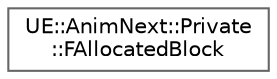 digraph "Graphical Class Hierarchy"
{
 // INTERACTIVE_SVG=YES
 // LATEX_PDF_SIZE
  bgcolor="transparent";
  edge [fontname=Helvetica,fontsize=10,labelfontname=Helvetica,labelfontsize=10];
  node [fontname=Helvetica,fontsize=10,shape=box,height=0.2,width=0.4];
  rankdir="LR";
  Node0 [id="Node000000",label="UE::AnimNext::Private\l::FAllocatedBlock",height=0.2,width=0.4,color="grey40", fillcolor="white", style="filled",URL="$df/d9c/structUE_1_1AnimNext_1_1Private_1_1FAllocatedBlock.html",tooltip=" "];
}
